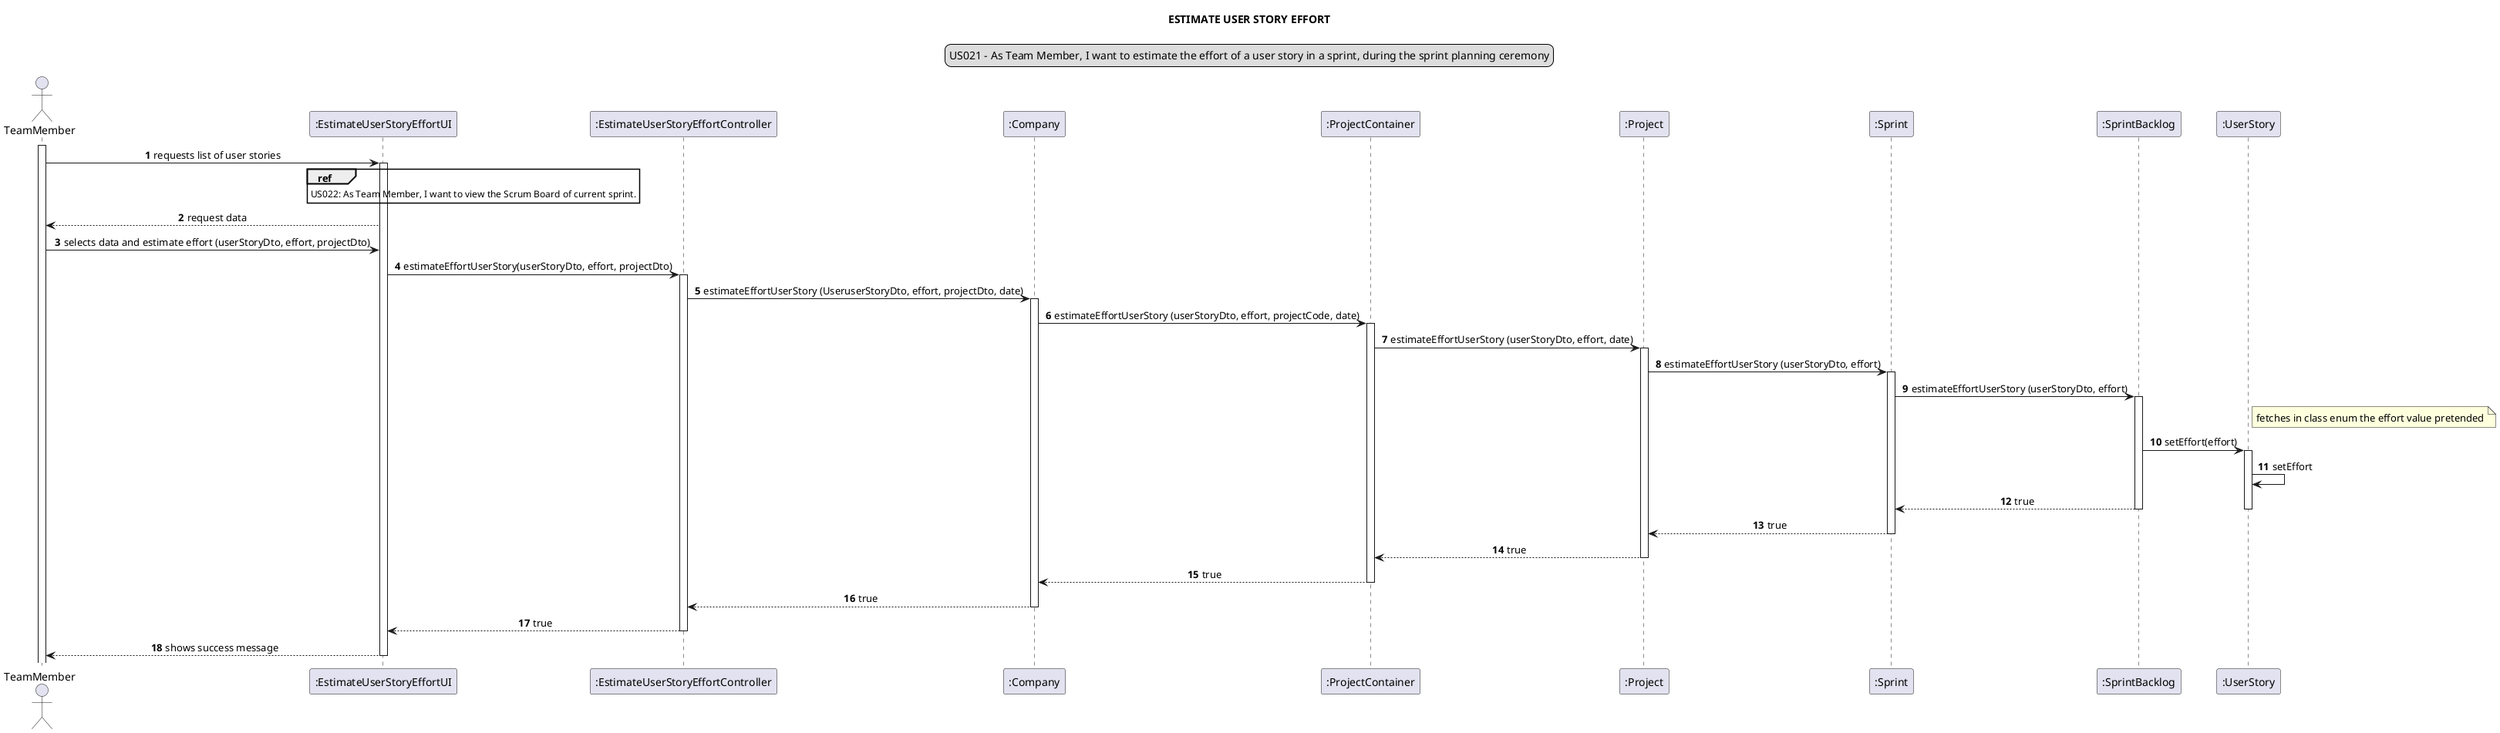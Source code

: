@startuml
skinparam sequenceMessageAlign center
title ESTIMATE USER STORY EFFORT
legend top
US021 - As Team Member, I want to estimate the effort of a user story in a sprint, during the sprint planning ceremony
end legend
autonumber
actor TeamMember
participant ":EstimateUserStoryEffortUI" as ui
participant ":EstimateUserStoryEffortController" as controller
participant ":Company" as company
participant ":ProjectContainer" as pc
participant ":Project" as project
participant ":Sprint" as sprint
participant ":SprintBacklog" as sb
participant ":UserStory" as us


activate TeamMember

TeamMember -> ui: requests list of user stories
activate ui
ref over ui: US022: As Team Member, I want to view the Scrum Board of current sprint.





ui --> TeamMember: request data
TeamMember -> ui: selects data and estimate effort (userStoryDto, effort, projectDto)



ui -> controller: estimateEffortUserStory(userStoryDto, effort, projectDto)
activate controller

controller -> company: estimateEffortUserStory (UseruserStoryDto, effort, projectDto, date)
activate company

company -> pc: estimateEffortUserStory (userStoryDto, effort, projectCode, date)
activate pc

pc -> project: estimateEffortUserStory (userStoryDto, effort, date)
activate project

project -> sprint: estimateEffortUserStory (userStoryDto, effort)
activate sprint

sprint -> sb: estimateEffortUserStory (userStoryDto, effort)
activate sb
note right of us: fetches in class enum the effort value pretended

sb -> us: setEffort(effort)
activate us

us -> us: setEffort

sb --> sprint: true
deactivate us
deactivate sb
sprint --> project: true
deactivate sprint
project --> pc: true
deactivate project
pc --> company: true
deactivate pc
company --> controller: true
deactivate company
controller --> ui: true

deactivate controller
ui --> TeamMember: shows success message
deactivate ui
@enduml